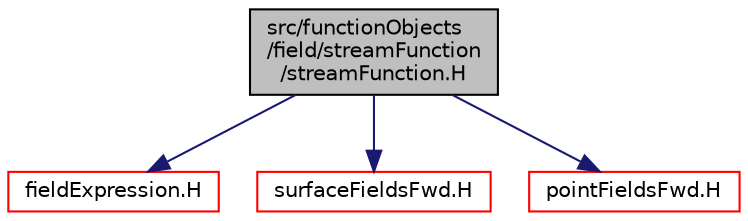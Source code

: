 digraph "src/functionObjects/field/streamFunction/streamFunction.H"
{
  bgcolor="transparent";
  edge [fontname="Helvetica",fontsize="10",labelfontname="Helvetica",labelfontsize="10"];
  node [fontname="Helvetica",fontsize="10",shape=record];
  Node0 [label="src/functionObjects\l/field/streamFunction\l/streamFunction.H",height=0.2,width=0.4,color="black", fillcolor="grey75", style="filled", fontcolor="black"];
  Node0 -> Node1 [color="midnightblue",fontsize="10",style="solid",fontname="Helvetica"];
  Node1 [label="fieldExpression.H",height=0.2,width=0.4,color="red",URL="$a04613.html"];
  Node0 -> Node98 [color="midnightblue",fontsize="10",style="solid",fontname="Helvetica"];
  Node98 [label="surfaceFieldsFwd.H",height=0.2,width=0.4,color="red",URL="$a02900.html"];
  Node0 -> Node99 [color="midnightblue",fontsize="10",style="solid",fontname="Helvetica"];
  Node99 [label="pointFieldsFwd.H",height=0.2,width=0.4,color="red",URL="$a10598.html"];
}

